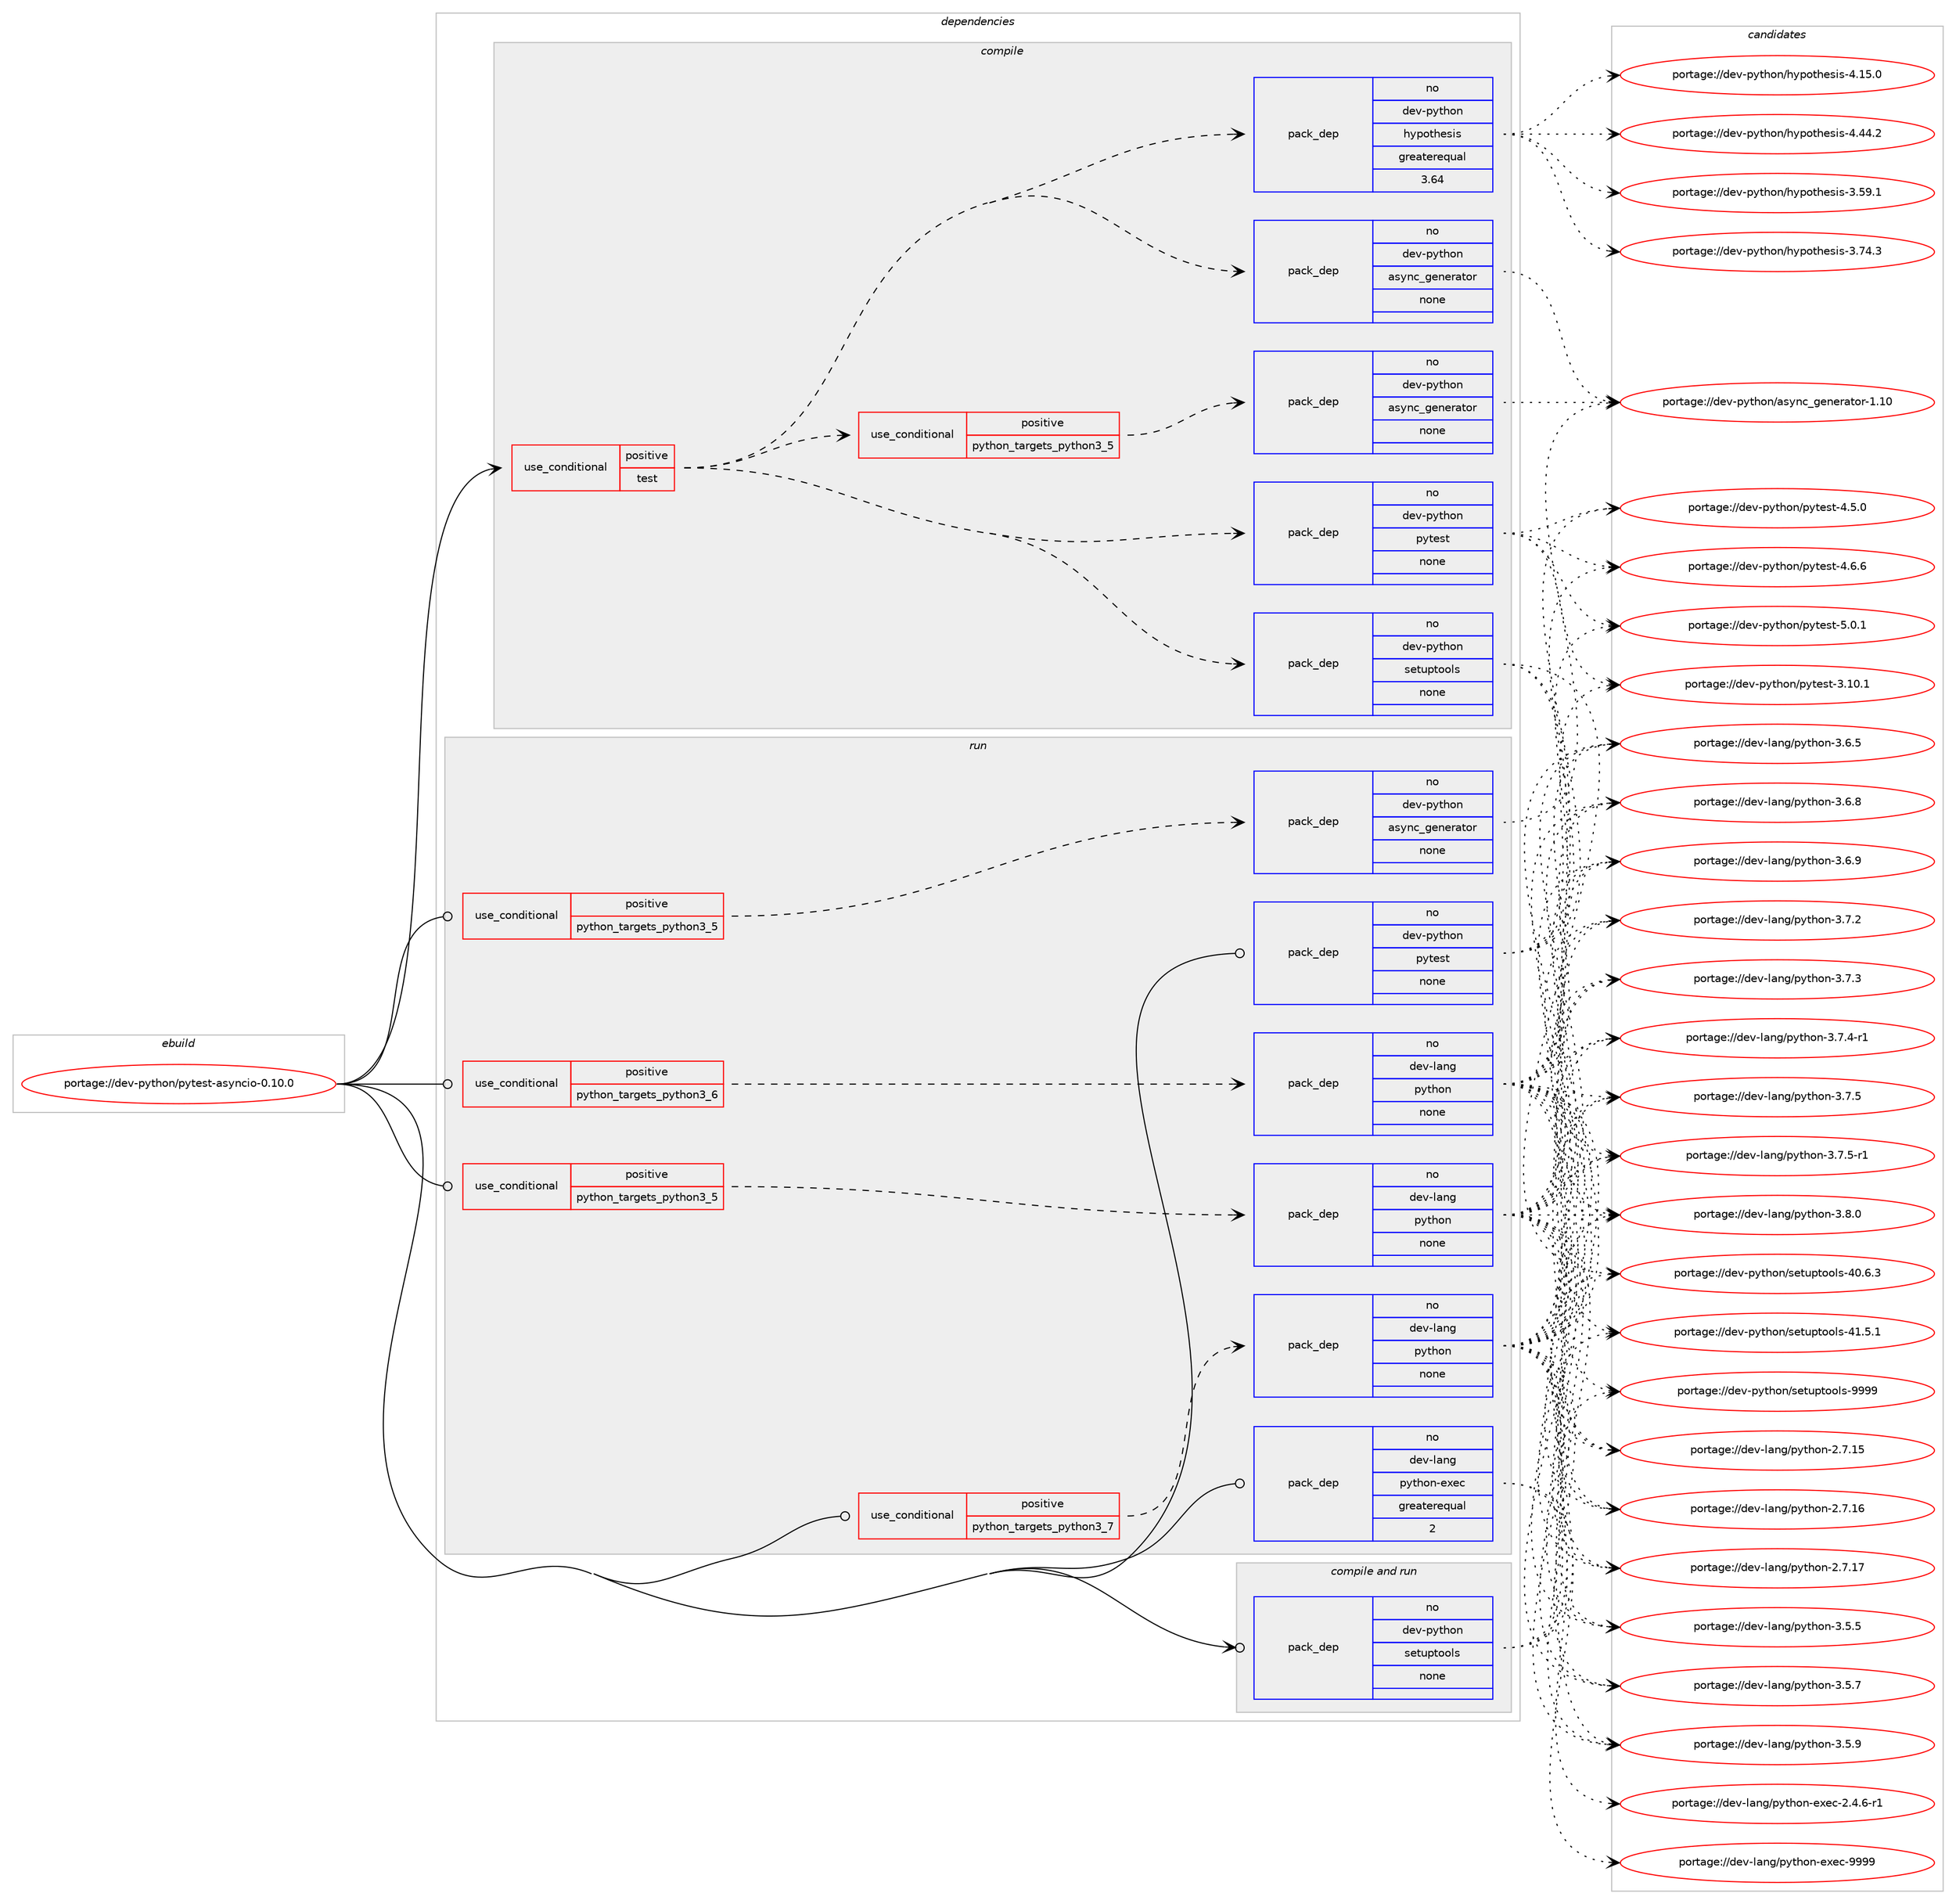 digraph prolog {

# *************
# Graph options
# *************

newrank=true;
concentrate=true;
compound=true;
graph [rankdir=LR,fontname=Helvetica,fontsize=10,ranksep=1.5];#, ranksep=2.5, nodesep=0.2];
edge  [arrowhead=vee];
node  [fontname=Helvetica,fontsize=10];

# **********
# The ebuild
# **********

subgraph cluster_leftcol {
color=gray;
rank=same;
label=<<i>ebuild</i>>;
id [label="portage://dev-python/pytest-asyncio-0.10.0", color=red, width=4, href="../dev-python/pytest-asyncio-0.10.0.svg"];
}

# ****************
# The dependencies
# ****************

subgraph cluster_midcol {
color=gray;
label=<<i>dependencies</i>>;
subgraph cluster_compile {
fillcolor="#eeeeee";
style=filled;
label=<<i>compile</i>>;
subgraph cond36272 {
dependency164240 [label=<<TABLE BORDER="0" CELLBORDER="1" CELLSPACING="0" CELLPADDING="4"><TR><TD ROWSPAN="3" CELLPADDING="10">use_conditional</TD></TR><TR><TD>positive</TD></TR><TR><TD>test</TD></TR></TABLE>>, shape=none, color=red];
subgraph pack124582 {
dependency164241 [label=<<TABLE BORDER="0" CELLBORDER="1" CELLSPACING="0" CELLPADDING="4" WIDTH="220"><TR><TD ROWSPAN="6" CELLPADDING="30">pack_dep</TD></TR><TR><TD WIDTH="110">no</TD></TR><TR><TD>dev-python</TD></TR><TR><TD>pytest</TD></TR><TR><TD>none</TD></TR><TR><TD></TD></TR></TABLE>>, shape=none, color=blue];
}
dependency164240:e -> dependency164241:w [weight=20,style="dashed",arrowhead="vee"];
subgraph pack124583 {
dependency164242 [label=<<TABLE BORDER="0" CELLBORDER="1" CELLSPACING="0" CELLPADDING="4" WIDTH="220"><TR><TD ROWSPAN="6" CELLPADDING="30">pack_dep</TD></TR><TR><TD WIDTH="110">no</TD></TR><TR><TD>dev-python</TD></TR><TR><TD>setuptools</TD></TR><TR><TD>none</TD></TR><TR><TD></TD></TR></TABLE>>, shape=none, color=blue];
}
dependency164240:e -> dependency164242:w [weight=20,style="dashed",arrowhead="vee"];
subgraph cond36273 {
dependency164243 [label=<<TABLE BORDER="0" CELLBORDER="1" CELLSPACING="0" CELLPADDING="4"><TR><TD ROWSPAN="3" CELLPADDING="10">use_conditional</TD></TR><TR><TD>positive</TD></TR><TR><TD>python_targets_python3_5</TD></TR></TABLE>>, shape=none, color=red];
subgraph pack124584 {
dependency164244 [label=<<TABLE BORDER="0" CELLBORDER="1" CELLSPACING="0" CELLPADDING="4" WIDTH="220"><TR><TD ROWSPAN="6" CELLPADDING="30">pack_dep</TD></TR><TR><TD WIDTH="110">no</TD></TR><TR><TD>dev-python</TD></TR><TR><TD>async_generator</TD></TR><TR><TD>none</TD></TR><TR><TD></TD></TR></TABLE>>, shape=none, color=blue];
}
dependency164243:e -> dependency164244:w [weight=20,style="dashed",arrowhead="vee"];
}
dependency164240:e -> dependency164243:w [weight=20,style="dashed",arrowhead="vee"];
subgraph pack124585 {
dependency164245 [label=<<TABLE BORDER="0" CELLBORDER="1" CELLSPACING="0" CELLPADDING="4" WIDTH="220"><TR><TD ROWSPAN="6" CELLPADDING="30">pack_dep</TD></TR><TR><TD WIDTH="110">no</TD></TR><TR><TD>dev-python</TD></TR><TR><TD>async_generator</TD></TR><TR><TD>none</TD></TR><TR><TD></TD></TR></TABLE>>, shape=none, color=blue];
}
dependency164240:e -> dependency164245:w [weight=20,style="dashed",arrowhead="vee"];
subgraph pack124586 {
dependency164246 [label=<<TABLE BORDER="0" CELLBORDER="1" CELLSPACING="0" CELLPADDING="4" WIDTH="220"><TR><TD ROWSPAN="6" CELLPADDING="30">pack_dep</TD></TR><TR><TD WIDTH="110">no</TD></TR><TR><TD>dev-python</TD></TR><TR><TD>hypothesis</TD></TR><TR><TD>greaterequal</TD></TR><TR><TD>3.64</TD></TR></TABLE>>, shape=none, color=blue];
}
dependency164240:e -> dependency164246:w [weight=20,style="dashed",arrowhead="vee"];
}
id:e -> dependency164240:w [weight=20,style="solid",arrowhead="vee"];
}
subgraph cluster_compileandrun {
fillcolor="#eeeeee";
style=filled;
label=<<i>compile and run</i>>;
subgraph pack124587 {
dependency164247 [label=<<TABLE BORDER="0" CELLBORDER="1" CELLSPACING="0" CELLPADDING="4" WIDTH="220"><TR><TD ROWSPAN="6" CELLPADDING="30">pack_dep</TD></TR><TR><TD WIDTH="110">no</TD></TR><TR><TD>dev-python</TD></TR><TR><TD>setuptools</TD></TR><TR><TD>none</TD></TR><TR><TD></TD></TR></TABLE>>, shape=none, color=blue];
}
id:e -> dependency164247:w [weight=20,style="solid",arrowhead="odotvee"];
}
subgraph cluster_run {
fillcolor="#eeeeee";
style=filled;
label=<<i>run</i>>;
subgraph cond36274 {
dependency164248 [label=<<TABLE BORDER="0" CELLBORDER="1" CELLSPACING="0" CELLPADDING="4"><TR><TD ROWSPAN="3" CELLPADDING="10">use_conditional</TD></TR><TR><TD>positive</TD></TR><TR><TD>python_targets_python3_5</TD></TR></TABLE>>, shape=none, color=red];
subgraph pack124588 {
dependency164249 [label=<<TABLE BORDER="0" CELLBORDER="1" CELLSPACING="0" CELLPADDING="4" WIDTH="220"><TR><TD ROWSPAN="6" CELLPADDING="30">pack_dep</TD></TR><TR><TD WIDTH="110">no</TD></TR><TR><TD>dev-lang</TD></TR><TR><TD>python</TD></TR><TR><TD>none</TD></TR><TR><TD></TD></TR></TABLE>>, shape=none, color=blue];
}
dependency164248:e -> dependency164249:w [weight=20,style="dashed",arrowhead="vee"];
}
id:e -> dependency164248:w [weight=20,style="solid",arrowhead="odot"];
subgraph cond36275 {
dependency164250 [label=<<TABLE BORDER="0" CELLBORDER="1" CELLSPACING="0" CELLPADDING="4"><TR><TD ROWSPAN="3" CELLPADDING="10">use_conditional</TD></TR><TR><TD>positive</TD></TR><TR><TD>python_targets_python3_5</TD></TR></TABLE>>, shape=none, color=red];
subgraph pack124589 {
dependency164251 [label=<<TABLE BORDER="0" CELLBORDER="1" CELLSPACING="0" CELLPADDING="4" WIDTH="220"><TR><TD ROWSPAN="6" CELLPADDING="30">pack_dep</TD></TR><TR><TD WIDTH="110">no</TD></TR><TR><TD>dev-python</TD></TR><TR><TD>async_generator</TD></TR><TR><TD>none</TD></TR><TR><TD></TD></TR></TABLE>>, shape=none, color=blue];
}
dependency164250:e -> dependency164251:w [weight=20,style="dashed",arrowhead="vee"];
}
id:e -> dependency164250:w [weight=20,style="solid",arrowhead="odot"];
subgraph cond36276 {
dependency164252 [label=<<TABLE BORDER="0" CELLBORDER="1" CELLSPACING="0" CELLPADDING="4"><TR><TD ROWSPAN="3" CELLPADDING="10">use_conditional</TD></TR><TR><TD>positive</TD></TR><TR><TD>python_targets_python3_6</TD></TR></TABLE>>, shape=none, color=red];
subgraph pack124590 {
dependency164253 [label=<<TABLE BORDER="0" CELLBORDER="1" CELLSPACING="0" CELLPADDING="4" WIDTH="220"><TR><TD ROWSPAN="6" CELLPADDING="30">pack_dep</TD></TR><TR><TD WIDTH="110">no</TD></TR><TR><TD>dev-lang</TD></TR><TR><TD>python</TD></TR><TR><TD>none</TD></TR><TR><TD></TD></TR></TABLE>>, shape=none, color=blue];
}
dependency164252:e -> dependency164253:w [weight=20,style="dashed",arrowhead="vee"];
}
id:e -> dependency164252:w [weight=20,style="solid",arrowhead="odot"];
subgraph cond36277 {
dependency164254 [label=<<TABLE BORDER="0" CELLBORDER="1" CELLSPACING="0" CELLPADDING="4"><TR><TD ROWSPAN="3" CELLPADDING="10">use_conditional</TD></TR><TR><TD>positive</TD></TR><TR><TD>python_targets_python3_7</TD></TR></TABLE>>, shape=none, color=red];
subgraph pack124591 {
dependency164255 [label=<<TABLE BORDER="0" CELLBORDER="1" CELLSPACING="0" CELLPADDING="4" WIDTH="220"><TR><TD ROWSPAN="6" CELLPADDING="30">pack_dep</TD></TR><TR><TD WIDTH="110">no</TD></TR><TR><TD>dev-lang</TD></TR><TR><TD>python</TD></TR><TR><TD>none</TD></TR><TR><TD></TD></TR></TABLE>>, shape=none, color=blue];
}
dependency164254:e -> dependency164255:w [weight=20,style="dashed",arrowhead="vee"];
}
id:e -> dependency164254:w [weight=20,style="solid",arrowhead="odot"];
subgraph pack124592 {
dependency164256 [label=<<TABLE BORDER="0" CELLBORDER="1" CELLSPACING="0" CELLPADDING="4" WIDTH="220"><TR><TD ROWSPAN="6" CELLPADDING="30">pack_dep</TD></TR><TR><TD WIDTH="110">no</TD></TR><TR><TD>dev-lang</TD></TR><TR><TD>python-exec</TD></TR><TR><TD>greaterequal</TD></TR><TR><TD>2</TD></TR></TABLE>>, shape=none, color=blue];
}
id:e -> dependency164256:w [weight=20,style="solid",arrowhead="odot"];
subgraph pack124593 {
dependency164257 [label=<<TABLE BORDER="0" CELLBORDER="1" CELLSPACING="0" CELLPADDING="4" WIDTH="220"><TR><TD ROWSPAN="6" CELLPADDING="30">pack_dep</TD></TR><TR><TD WIDTH="110">no</TD></TR><TR><TD>dev-python</TD></TR><TR><TD>pytest</TD></TR><TR><TD>none</TD></TR><TR><TD></TD></TR></TABLE>>, shape=none, color=blue];
}
id:e -> dependency164257:w [weight=20,style="solid",arrowhead="odot"];
}
}

# **************
# The candidates
# **************

subgraph cluster_choices {
rank=same;
color=gray;
label=<<i>candidates</i>>;

subgraph choice124582 {
color=black;
nodesep=1;
choiceportage100101118451121211161041111104711212111610111511645514649484649 [label="portage://dev-python/pytest-3.10.1", color=red, width=4,href="../dev-python/pytest-3.10.1.svg"];
choiceportage1001011184511212111610411111047112121116101115116455246534648 [label="portage://dev-python/pytest-4.5.0", color=red, width=4,href="../dev-python/pytest-4.5.0.svg"];
choiceportage1001011184511212111610411111047112121116101115116455246544654 [label="portage://dev-python/pytest-4.6.6", color=red, width=4,href="../dev-python/pytest-4.6.6.svg"];
choiceportage1001011184511212111610411111047112121116101115116455346484649 [label="portage://dev-python/pytest-5.0.1", color=red, width=4,href="../dev-python/pytest-5.0.1.svg"];
dependency164241:e -> choiceportage100101118451121211161041111104711212111610111511645514649484649:w [style=dotted,weight="100"];
dependency164241:e -> choiceportage1001011184511212111610411111047112121116101115116455246534648:w [style=dotted,weight="100"];
dependency164241:e -> choiceportage1001011184511212111610411111047112121116101115116455246544654:w [style=dotted,weight="100"];
dependency164241:e -> choiceportage1001011184511212111610411111047112121116101115116455346484649:w [style=dotted,weight="100"];
}
subgraph choice124583 {
color=black;
nodesep=1;
choiceportage100101118451121211161041111104711510111611711211611111110811545524846544651 [label="portage://dev-python/setuptools-40.6.3", color=red, width=4,href="../dev-python/setuptools-40.6.3.svg"];
choiceportage100101118451121211161041111104711510111611711211611111110811545524946534649 [label="portage://dev-python/setuptools-41.5.1", color=red, width=4,href="../dev-python/setuptools-41.5.1.svg"];
choiceportage10010111845112121116104111110471151011161171121161111111081154557575757 [label="portage://dev-python/setuptools-9999", color=red, width=4,href="../dev-python/setuptools-9999.svg"];
dependency164242:e -> choiceportage100101118451121211161041111104711510111611711211611111110811545524846544651:w [style=dotted,weight="100"];
dependency164242:e -> choiceportage100101118451121211161041111104711510111611711211611111110811545524946534649:w [style=dotted,weight="100"];
dependency164242:e -> choiceportage10010111845112121116104111110471151011161171121161111111081154557575757:w [style=dotted,weight="100"];
}
subgraph choice124584 {
color=black;
nodesep=1;
choiceportage1001011184511212111610411111047971151211109995103101110101114971161111144549464948 [label="portage://dev-python/async_generator-1.10", color=red, width=4,href="../dev-python/async_generator-1.10.svg"];
dependency164244:e -> choiceportage1001011184511212111610411111047971151211109995103101110101114971161111144549464948:w [style=dotted,weight="100"];
}
subgraph choice124585 {
color=black;
nodesep=1;
choiceportage1001011184511212111610411111047971151211109995103101110101114971161111144549464948 [label="portage://dev-python/async_generator-1.10", color=red, width=4,href="../dev-python/async_generator-1.10.svg"];
dependency164245:e -> choiceportage1001011184511212111610411111047971151211109995103101110101114971161111144549464948:w [style=dotted,weight="100"];
}
subgraph choice124586 {
color=black;
nodesep=1;
choiceportage100101118451121211161041111104710412111211111610410111510511545514653574649 [label="portage://dev-python/hypothesis-3.59.1", color=red, width=4,href="../dev-python/hypothesis-3.59.1.svg"];
choiceportage100101118451121211161041111104710412111211111610410111510511545514655524651 [label="portage://dev-python/hypothesis-3.74.3", color=red, width=4,href="../dev-python/hypothesis-3.74.3.svg"];
choiceportage100101118451121211161041111104710412111211111610410111510511545524649534648 [label="portage://dev-python/hypothesis-4.15.0", color=red, width=4,href="../dev-python/hypothesis-4.15.0.svg"];
choiceportage100101118451121211161041111104710412111211111610410111510511545524652524650 [label="portage://dev-python/hypothesis-4.44.2", color=red, width=4,href="../dev-python/hypothesis-4.44.2.svg"];
dependency164246:e -> choiceportage100101118451121211161041111104710412111211111610410111510511545514653574649:w [style=dotted,weight="100"];
dependency164246:e -> choiceportage100101118451121211161041111104710412111211111610410111510511545514655524651:w [style=dotted,weight="100"];
dependency164246:e -> choiceportage100101118451121211161041111104710412111211111610410111510511545524649534648:w [style=dotted,weight="100"];
dependency164246:e -> choiceportage100101118451121211161041111104710412111211111610410111510511545524652524650:w [style=dotted,weight="100"];
}
subgraph choice124587 {
color=black;
nodesep=1;
choiceportage100101118451121211161041111104711510111611711211611111110811545524846544651 [label="portage://dev-python/setuptools-40.6.3", color=red, width=4,href="../dev-python/setuptools-40.6.3.svg"];
choiceportage100101118451121211161041111104711510111611711211611111110811545524946534649 [label="portage://dev-python/setuptools-41.5.1", color=red, width=4,href="../dev-python/setuptools-41.5.1.svg"];
choiceportage10010111845112121116104111110471151011161171121161111111081154557575757 [label="portage://dev-python/setuptools-9999", color=red, width=4,href="../dev-python/setuptools-9999.svg"];
dependency164247:e -> choiceportage100101118451121211161041111104711510111611711211611111110811545524846544651:w [style=dotted,weight="100"];
dependency164247:e -> choiceportage100101118451121211161041111104711510111611711211611111110811545524946534649:w [style=dotted,weight="100"];
dependency164247:e -> choiceportage10010111845112121116104111110471151011161171121161111111081154557575757:w [style=dotted,weight="100"];
}
subgraph choice124588 {
color=black;
nodesep=1;
choiceportage10010111845108971101034711212111610411111045504655464953 [label="portage://dev-lang/python-2.7.15", color=red, width=4,href="../dev-lang/python-2.7.15.svg"];
choiceportage10010111845108971101034711212111610411111045504655464954 [label="portage://dev-lang/python-2.7.16", color=red, width=4,href="../dev-lang/python-2.7.16.svg"];
choiceportage10010111845108971101034711212111610411111045504655464955 [label="portage://dev-lang/python-2.7.17", color=red, width=4,href="../dev-lang/python-2.7.17.svg"];
choiceportage100101118451089711010347112121116104111110455146534653 [label="portage://dev-lang/python-3.5.5", color=red, width=4,href="../dev-lang/python-3.5.5.svg"];
choiceportage100101118451089711010347112121116104111110455146534655 [label="portage://dev-lang/python-3.5.7", color=red, width=4,href="../dev-lang/python-3.5.7.svg"];
choiceportage100101118451089711010347112121116104111110455146534657 [label="portage://dev-lang/python-3.5.9", color=red, width=4,href="../dev-lang/python-3.5.9.svg"];
choiceportage100101118451089711010347112121116104111110455146544653 [label="portage://dev-lang/python-3.6.5", color=red, width=4,href="../dev-lang/python-3.6.5.svg"];
choiceportage100101118451089711010347112121116104111110455146544656 [label="portage://dev-lang/python-3.6.8", color=red, width=4,href="../dev-lang/python-3.6.8.svg"];
choiceportage100101118451089711010347112121116104111110455146544657 [label="portage://dev-lang/python-3.6.9", color=red, width=4,href="../dev-lang/python-3.6.9.svg"];
choiceportage100101118451089711010347112121116104111110455146554650 [label="portage://dev-lang/python-3.7.2", color=red, width=4,href="../dev-lang/python-3.7.2.svg"];
choiceportage100101118451089711010347112121116104111110455146554651 [label="portage://dev-lang/python-3.7.3", color=red, width=4,href="../dev-lang/python-3.7.3.svg"];
choiceportage1001011184510897110103471121211161041111104551465546524511449 [label="portage://dev-lang/python-3.7.4-r1", color=red, width=4,href="../dev-lang/python-3.7.4-r1.svg"];
choiceportage100101118451089711010347112121116104111110455146554653 [label="portage://dev-lang/python-3.7.5", color=red, width=4,href="../dev-lang/python-3.7.5.svg"];
choiceportage1001011184510897110103471121211161041111104551465546534511449 [label="portage://dev-lang/python-3.7.5-r1", color=red, width=4,href="../dev-lang/python-3.7.5-r1.svg"];
choiceportage100101118451089711010347112121116104111110455146564648 [label="portage://dev-lang/python-3.8.0", color=red, width=4,href="../dev-lang/python-3.8.0.svg"];
dependency164249:e -> choiceportage10010111845108971101034711212111610411111045504655464953:w [style=dotted,weight="100"];
dependency164249:e -> choiceportage10010111845108971101034711212111610411111045504655464954:w [style=dotted,weight="100"];
dependency164249:e -> choiceportage10010111845108971101034711212111610411111045504655464955:w [style=dotted,weight="100"];
dependency164249:e -> choiceportage100101118451089711010347112121116104111110455146534653:w [style=dotted,weight="100"];
dependency164249:e -> choiceportage100101118451089711010347112121116104111110455146534655:w [style=dotted,weight="100"];
dependency164249:e -> choiceportage100101118451089711010347112121116104111110455146534657:w [style=dotted,weight="100"];
dependency164249:e -> choiceportage100101118451089711010347112121116104111110455146544653:w [style=dotted,weight="100"];
dependency164249:e -> choiceportage100101118451089711010347112121116104111110455146544656:w [style=dotted,weight="100"];
dependency164249:e -> choiceportage100101118451089711010347112121116104111110455146544657:w [style=dotted,weight="100"];
dependency164249:e -> choiceportage100101118451089711010347112121116104111110455146554650:w [style=dotted,weight="100"];
dependency164249:e -> choiceportage100101118451089711010347112121116104111110455146554651:w [style=dotted,weight="100"];
dependency164249:e -> choiceportage1001011184510897110103471121211161041111104551465546524511449:w [style=dotted,weight="100"];
dependency164249:e -> choiceportage100101118451089711010347112121116104111110455146554653:w [style=dotted,weight="100"];
dependency164249:e -> choiceportage1001011184510897110103471121211161041111104551465546534511449:w [style=dotted,weight="100"];
dependency164249:e -> choiceportage100101118451089711010347112121116104111110455146564648:w [style=dotted,weight="100"];
}
subgraph choice124589 {
color=black;
nodesep=1;
choiceportage1001011184511212111610411111047971151211109995103101110101114971161111144549464948 [label="portage://dev-python/async_generator-1.10", color=red, width=4,href="../dev-python/async_generator-1.10.svg"];
dependency164251:e -> choiceportage1001011184511212111610411111047971151211109995103101110101114971161111144549464948:w [style=dotted,weight="100"];
}
subgraph choice124590 {
color=black;
nodesep=1;
choiceportage10010111845108971101034711212111610411111045504655464953 [label="portage://dev-lang/python-2.7.15", color=red, width=4,href="../dev-lang/python-2.7.15.svg"];
choiceportage10010111845108971101034711212111610411111045504655464954 [label="portage://dev-lang/python-2.7.16", color=red, width=4,href="../dev-lang/python-2.7.16.svg"];
choiceportage10010111845108971101034711212111610411111045504655464955 [label="portage://dev-lang/python-2.7.17", color=red, width=4,href="../dev-lang/python-2.7.17.svg"];
choiceportage100101118451089711010347112121116104111110455146534653 [label="portage://dev-lang/python-3.5.5", color=red, width=4,href="../dev-lang/python-3.5.5.svg"];
choiceportage100101118451089711010347112121116104111110455146534655 [label="portage://dev-lang/python-3.5.7", color=red, width=4,href="../dev-lang/python-3.5.7.svg"];
choiceportage100101118451089711010347112121116104111110455146534657 [label="portage://dev-lang/python-3.5.9", color=red, width=4,href="../dev-lang/python-3.5.9.svg"];
choiceportage100101118451089711010347112121116104111110455146544653 [label="portage://dev-lang/python-3.6.5", color=red, width=4,href="../dev-lang/python-3.6.5.svg"];
choiceportage100101118451089711010347112121116104111110455146544656 [label="portage://dev-lang/python-3.6.8", color=red, width=4,href="../dev-lang/python-3.6.8.svg"];
choiceportage100101118451089711010347112121116104111110455146544657 [label="portage://dev-lang/python-3.6.9", color=red, width=4,href="../dev-lang/python-3.6.9.svg"];
choiceportage100101118451089711010347112121116104111110455146554650 [label="portage://dev-lang/python-3.7.2", color=red, width=4,href="../dev-lang/python-3.7.2.svg"];
choiceportage100101118451089711010347112121116104111110455146554651 [label="portage://dev-lang/python-3.7.3", color=red, width=4,href="../dev-lang/python-3.7.3.svg"];
choiceportage1001011184510897110103471121211161041111104551465546524511449 [label="portage://dev-lang/python-3.7.4-r1", color=red, width=4,href="../dev-lang/python-3.7.4-r1.svg"];
choiceportage100101118451089711010347112121116104111110455146554653 [label="portage://dev-lang/python-3.7.5", color=red, width=4,href="../dev-lang/python-3.7.5.svg"];
choiceportage1001011184510897110103471121211161041111104551465546534511449 [label="portage://dev-lang/python-3.7.5-r1", color=red, width=4,href="../dev-lang/python-3.7.5-r1.svg"];
choiceportage100101118451089711010347112121116104111110455146564648 [label="portage://dev-lang/python-3.8.0", color=red, width=4,href="../dev-lang/python-3.8.0.svg"];
dependency164253:e -> choiceportage10010111845108971101034711212111610411111045504655464953:w [style=dotted,weight="100"];
dependency164253:e -> choiceportage10010111845108971101034711212111610411111045504655464954:w [style=dotted,weight="100"];
dependency164253:e -> choiceportage10010111845108971101034711212111610411111045504655464955:w [style=dotted,weight="100"];
dependency164253:e -> choiceportage100101118451089711010347112121116104111110455146534653:w [style=dotted,weight="100"];
dependency164253:e -> choiceportage100101118451089711010347112121116104111110455146534655:w [style=dotted,weight="100"];
dependency164253:e -> choiceportage100101118451089711010347112121116104111110455146534657:w [style=dotted,weight="100"];
dependency164253:e -> choiceportage100101118451089711010347112121116104111110455146544653:w [style=dotted,weight="100"];
dependency164253:e -> choiceportage100101118451089711010347112121116104111110455146544656:w [style=dotted,weight="100"];
dependency164253:e -> choiceportage100101118451089711010347112121116104111110455146544657:w [style=dotted,weight="100"];
dependency164253:e -> choiceportage100101118451089711010347112121116104111110455146554650:w [style=dotted,weight="100"];
dependency164253:e -> choiceportage100101118451089711010347112121116104111110455146554651:w [style=dotted,weight="100"];
dependency164253:e -> choiceportage1001011184510897110103471121211161041111104551465546524511449:w [style=dotted,weight="100"];
dependency164253:e -> choiceportage100101118451089711010347112121116104111110455146554653:w [style=dotted,weight="100"];
dependency164253:e -> choiceportage1001011184510897110103471121211161041111104551465546534511449:w [style=dotted,weight="100"];
dependency164253:e -> choiceportage100101118451089711010347112121116104111110455146564648:w [style=dotted,weight="100"];
}
subgraph choice124591 {
color=black;
nodesep=1;
choiceportage10010111845108971101034711212111610411111045504655464953 [label="portage://dev-lang/python-2.7.15", color=red, width=4,href="../dev-lang/python-2.7.15.svg"];
choiceportage10010111845108971101034711212111610411111045504655464954 [label="portage://dev-lang/python-2.7.16", color=red, width=4,href="../dev-lang/python-2.7.16.svg"];
choiceportage10010111845108971101034711212111610411111045504655464955 [label="portage://dev-lang/python-2.7.17", color=red, width=4,href="../dev-lang/python-2.7.17.svg"];
choiceportage100101118451089711010347112121116104111110455146534653 [label="portage://dev-lang/python-3.5.5", color=red, width=4,href="../dev-lang/python-3.5.5.svg"];
choiceportage100101118451089711010347112121116104111110455146534655 [label="portage://dev-lang/python-3.5.7", color=red, width=4,href="../dev-lang/python-3.5.7.svg"];
choiceportage100101118451089711010347112121116104111110455146534657 [label="portage://dev-lang/python-3.5.9", color=red, width=4,href="../dev-lang/python-3.5.9.svg"];
choiceportage100101118451089711010347112121116104111110455146544653 [label="portage://dev-lang/python-3.6.5", color=red, width=4,href="../dev-lang/python-3.6.5.svg"];
choiceportage100101118451089711010347112121116104111110455146544656 [label="portage://dev-lang/python-3.6.8", color=red, width=4,href="../dev-lang/python-3.6.8.svg"];
choiceportage100101118451089711010347112121116104111110455146544657 [label="portage://dev-lang/python-3.6.9", color=red, width=4,href="../dev-lang/python-3.6.9.svg"];
choiceportage100101118451089711010347112121116104111110455146554650 [label="portage://dev-lang/python-3.7.2", color=red, width=4,href="../dev-lang/python-3.7.2.svg"];
choiceportage100101118451089711010347112121116104111110455146554651 [label="portage://dev-lang/python-3.7.3", color=red, width=4,href="../dev-lang/python-3.7.3.svg"];
choiceportage1001011184510897110103471121211161041111104551465546524511449 [label="portage://dev-lang/python-3.7.4-r1", color=red, width=4,href="../dev-lang/python-3.7.4-r1.svg"];
choiceportage100101118451089711010347112121116104111110455146554653 [label="portage://dev-lang/python-3.7.5", color=red, width=4,href="../dev-lang/python-3.7.5.svg"];
choiceportage1001011184510897110103471121211161041111104551465546534511449 [label="portage://dev-lang/python-3.7.5-r1", color=red, width=4,href="../dev-lang/python-3.7.5-r1.svg"];
choiceportage100101118451089711010347112121116104111110455146564648 [label="portage://dev-lang/python-3.8.0", color=red, width=4,href="../dev-lang/python-3.8.0.svg"];
dependency164255:e -> choiceportage10010111845108971101034711212111610411111045504655464953:w [style=dotted,weight="100"];
dependency164255:e -> choiceportage10010111845108971101034711212111610411111045504655464954:w [style=dotted,weight="100"];
dependency164255:e -> choiceportage10010111845108971101034711212111610411111045504655464955:w [style=dotted,weight="100"];
dependency164255:e -> choiceportage100101118451089711010347112121116104111110455146534653:w [style=dotted,weight="100"];
dependency164255:e -> choiceportage100101118451089711010347112121116104111110455146534655:w [style=dotted,weight="100"];
dependency164255:e -> choiceportage100101118451089711010347112121116104111110455146534657:w [style=dotted,weight="100"];
dependency164255:e -> choiceportage100101118451089711010347112121116104111110455146544653:w [style=dotted,weight="100"];
dependency164255:e -> choiceportage100101118451089711010347112121116104111110455146544656:w [style=dotted,weight="100"];
dependency164255:e -> choiceportage100101118451089711010347112121116104111110455146544657:w [style=dotted,weight="100"];
dependency164255:e -> choiceportage100101118451089711010347112121116104111110455146554650:w [style=dotted,weight="100"];
dependency164255:e -> choiceportage100101118451089711010347112121116104111110455146554651:w [style=dotted,weight="100"];
dependency164255:e -> choiceportage1001011184510897110103471121211161041111104551465546524511449:w [style=dotted,weight="100"];
dependency164255:e -> choiceportage100101118451089711010347112121116104111110455146554653:w [style=dotted,weight="100"];
dependency164255:e -> choiceportage1001011184510897110103471121211161041111104551465546534511449:w [style=dotted,weight="100"];
dependency164255:e -> choiceportage100101118451089711010347112121116104111110455146564648:w [style=dotted,weight="100"];
}
subgraph choice124592 {
color=black;
nodesep=1;
choiceportage10010111845108971101034711212111610411111045101120101994550465246544511449 [label="portage://dev-lang/python-exec-2.4.6-r1", color=red, width=4,href="../dev-lang/python-exec-2.4.6-r1.svg"];
choiceportage10010111845108971101034711212111610411111045101120101994557575757 [label="portage://dev-lang/python-exec-9999", color=red, width=4,href="../dev-lang/python-exec-9999.svg"];
dependency164256:e -> choiceportage10010111845108971101034711212111610411111045101120101994550465246544511449:w [style=dotted,weight="100"];
dependency164256:e -> choiceportage10010111845108971101034711212111610411111045101120101994557575757:w [style=dotted,weight="100"];
}
subgraph choice124593 {
color=black;
nodesep=1;
choiceportage100101118451121211161041111104711212111610111511645514649484649 [label="portage://dev-python/pytest-3.10.1", color=red, width=4,href="../dev-python/pytest-3.10.1.svg"];
choiceportage1001011184511212111610411111047112121116101115116455246534648 [label="portage://dev-python/pytest-4.5.0", color=red, width=4,href="../dev-python/pytest-4.5.0.svg"];
choiceportage1001011184511212111610411111047112121116101115116455246544654 [label="portage://dev-python/pytest-4.6.6", color=red, width=4,href="../dev-python/pytest-4.6.6.svg"];
choiceportage1001011184511212111610411111047112121116101115116455346484649 [label="portage://dev-python/pytest-5.0.1", color=red, width=4,href="../dev-python/pytest-5.0.1.svg"];
dependency164257:e -> choiceportage100101118451121211161041111104711212111610111511645514649484649:w [style=dotted,weight="100"];
dependency164257:e -> choiceportage1001011184511212111610411111047112121116101115116455246534648:w [style=dotted,weight="100"];
dependency164257:e -> choiceportage1001011184511212111610411111047112121116101115116455246544654:w [style=dotted,weight="100"];
dependency164257:e -> choiceportage1001011184511212111610411111047112121116101115116455346484649:w [style=dotted,weight="100"];
}
}

}
